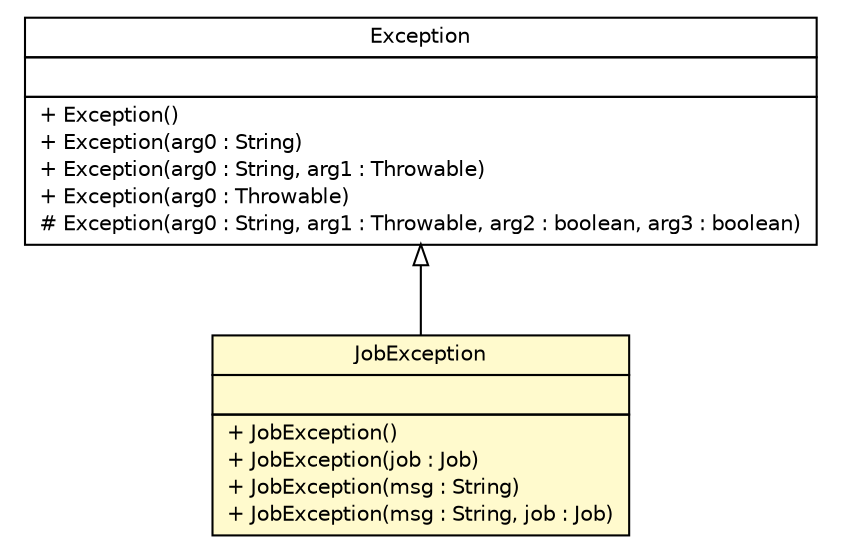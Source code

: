 #!/usr/local/bin/dot
#
# Class diagram 
# Generated by UMLGraph version R5_6 (http://www.umlgraph.org/)
#

digraph G {
	edge [fontname="Helvetica",fontsize=10,labelfontname="Helvetica",labelfontsize=10];
	node [fontname="Helvetica",fontsize=10,shape=plaintext];
	nodesep=0.25;
	ranksep=0.5;
	// sorcer.core.exertion.JobException
	c184708 [label=<<table title="sorcer.core.exertion.JobException" border="0" cellborder="1" cellspacing="0" cellpadding="2" port="p" bgcolor="lemonChiffon" href="./JobException.html">
		<tr><td><table border="0" cellspacing="0" cellpadding="1">
<tr><td align="center" balign="center"> JobException </td></tr>
		</table></td></tr>
		<tr><td><table border="0" cellspacing="0" cellpadding="1">
<tr><td align="left" balign="left">  </td></tr>
		</table></td></tr>
		<tr><td><table border="0" cellspacing="0" cellpadding="1">
<tr><td align="left" balign="left"> + JobException() </td></tr>
<tr><td align="left" balign="left"> + JobException(job : Job) </td></tr>
<tr><td align="left" balign="left"> + JobException(msg : String) </td></tr>
<tr><td align="left" balign="left"> + JobException(msg : String, job : Job) </td></tr>
		</table></td></tr>
		</table>>, URL="./JobException.html", fontname="Helvetica", fontcolor="black", fontsize=10.0];
	//sorcer.core.exertion.JobException extends java.lang.Exception
	c184912:p -> c184708:p [dir=back,arrowtail=empty];
	// java.lang.Exception
	c184912 [label=<<table title="java.lang.Exception" border="0" cellborder="1" cellspacing="0" cellpadding="2" port="p" href="http://docs.oracle.com/javase/7/docs/api/java/lang/Exception.html">
		<tr><td><table border="0" cellspacing="0" cellpadding="1">
<tr><td align="center" balign="center"> Exception </td></tr>
		</table></td></tr>
		<tr><td><table border="0" cellspacing="0" cellpadding="1">
<tr><td align="left" balign="left">  </td></tr>
		</table></td></tr>
		<tr><td><table border="0" cellspacing="0" cellpadding="1">
<tr><td align="left" balign="left"> + Exception() </td></tr>
<tr><td align="left" balign="left"> + Exception(arg0 : String) </td></tr>
<tr><td align="left" balign="left"> + Exception(arg0 : String, arg1 : Throwable) </td></tr>
<tr><td align="left" balign="left"> + Exception(arg0 : Throwable) </td></tr>
<tr><td align="left" balign="left"> # Exception(arg0 : String, arg1 : Throwable, arg2 : boolean, arg3 : boolean) </td></tr>
		</table></td></tr>
		</table>>, URL="http://docs.oracle.com/javase/7/docs/api/java/lang/Exception.html", fontname="Helvetica", fontcolor="black", fontsize=10.0];
}

